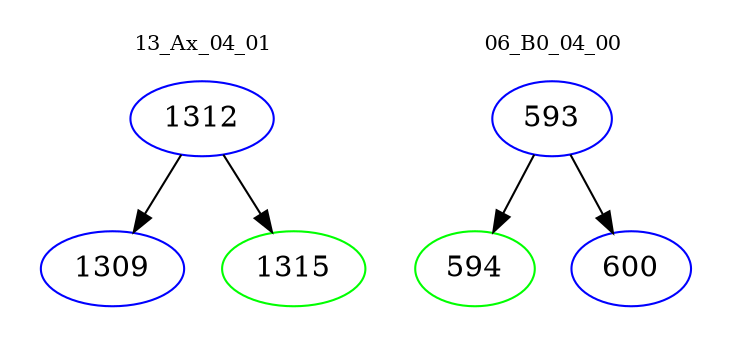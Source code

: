 digraph{
subgraph cluster_0 {
color = white
label = "13_Ax_04_01";
fontsize=10;
T0_1312 [label="1312", color="blue"]
T0_1312 -> T0_1309 [color="black"]
T0_1309 [label="1309", color="blue"]
T0_1312 -> T0_1315 [color="black"]
T0_1315 [label="1315", color="green"]
}
subgraph cluster_1 {
color = white
label = "06_B0_04_00";
fontsize=10;
T1_593 [label="593", color="blue"]
T1_593 -> T1_594 [color="black"]
T1_594 [label="594", color="green"]
T1_593 -> T1_600 [color="black"]
T1_600 [label="600", color="blue"]
}
}
